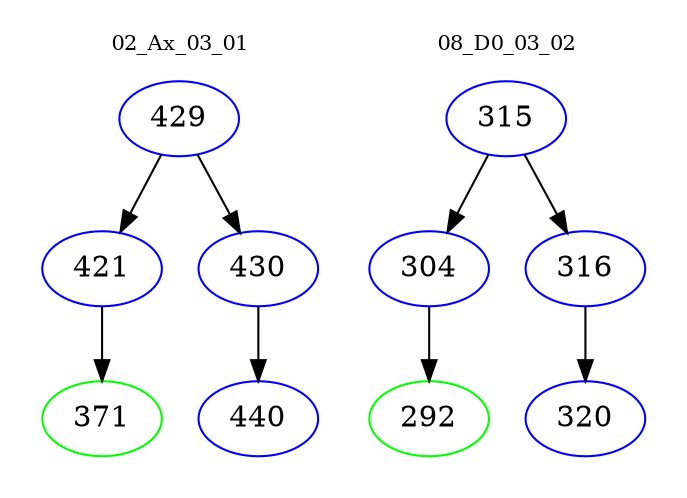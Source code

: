 digraph{
subgraph cluster_0 {
color = white
label = "02_Ax_03_01";
fontsize=10;
T0_429 [label="429", color="blue"]
T0_429 -> T0_421 [color="black"]
T0_421 [label="421", color="blue"]
T0_421 -> T0_371 [color="black"]
T0_371 [label="371", color="green"]
T0_429 -> T0_430 [color="black"]
T0_430 [label="430", color="blue"]
T0_430 -> T0_440 [color="black"]
T0_440 [label="440", color="blue"]
}
subgraph cluster_1 {
color = white
label = "08_D0_03_02";
fontsize=10;
T1_315 [label="315", color="blue"]
T1_315 -> T1_304 [color="black"]
T1_304 [label="304", color="blue"]
T1_304 -> T1_292 [color="black"]
T1_292 [label="292", color="green"]
T1_315 -> T1_316 [color="black"]
T1_316 [label="316", color="blue"]
T1_316 -> T1_320 [color="black"]
T1_320 [label="320", color="blue"]
}
}
